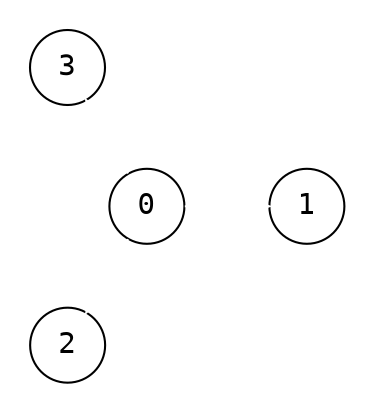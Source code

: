 digraph {
    node [shape=circle, fontname="monospace"; fixedsize=true, width="0.5"];
    edge [arrowsize=0.6];
    normalize=true;
    layout=neato;
    pad=0.2;

    0 -> {1; 2; 3} [color="white"];
}